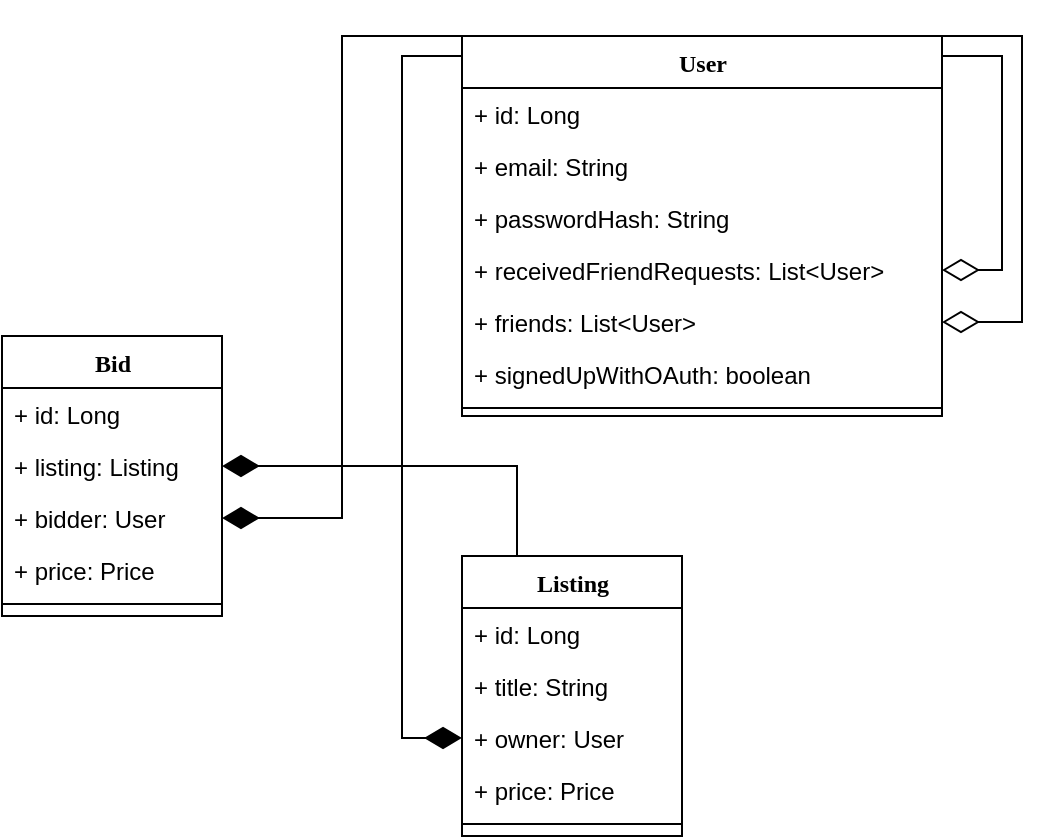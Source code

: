 <mxfile version="26.2.2">
  <diagram name="Page-1" id="9f46799a-70d6-7492-0946-bef42562c5a5">
    <mxGraphModel dx="985" dy="580" grid="1" gridSize="10" guides="1" tooltips="1" connect="1" arrows="1" fold="1" page="1" pageScale="1" pageWidth="1100" pageHeight="850" background="none" math="0" shadow="0">
      <root>
        <mxCell id="0" />
        <mxCell id="1" parent="0" />
        <mxCell id="bclbStlkx4myOngpw27n-44" style="edgeStyle=orthogonalEdgeStyle;rounded=0;orthogonalLoop=1;jettySize=auto;html=1;exitX=0;exitY=0;exitDx=0;exitDy=0;entryX=0;entryY=0.5;entryDx=0;entryDy=0;endArrow=diamondThin;endFill=1;endSize=16;" edge="1" parent="1" source="78961159f06e98e8-17" target="bclbStlkx4myOngpw27n-17">
          <mxGeometry relative="1" as="geometry">
            <Array as="points">
              <mxPoint x="480" y="70" />
              <mxPoint x="450" y="70" />
              <mxPoint x="450" y="411" />
            </Array>
          </mxGeometry>
        </mxCell>
        <mxCell id="bclbStlkx4myOngpw27n-45" style="edgeStyle=orthogonalEdgeStyle;rounded=0;orthogonalLoop=1;jettySize=auto;html=1;exitX=0;exitY=0;exitDx=0;exitDy=0;entryX=1;entryY=0.5;entryDx=0;entryDy=0;endArrow=diamondThin;endFill=1;endSize=16;" edge="1" parent="1" source="78961159f06e98e8-17" target="bclbStlkx4myOngpw27n-9">
          <mxGeometry relative="1" as="geometry">
            <Array as="points">
              <mxPoint x="420" y="60" />
              <mxPoint x="420" y="301" />
            </Array>
          </mxGeometry>
        </mxCell>
        <mxCell id="78961159f06e98e8-17" value="User" style="swimlane;html=1;fontStyle=1;align=center;verticalAlign=top;childLayout=stackLayout;horizontal=1;startSize=26;horizontalStack=0;resizeParent=1;resizeLast=0;collapsible=1;marginBottom=0;swimlaneFillColor=#ffffff;rounded=0;shadow=0;comic=0;labelBackgroundColor=none;strokeWidth=1;fillColor=none;fontFamily=Verdana;fontSize=12" parent="1" vertex="1">
          <mxGeometry x="480" y="60" width="240" height="190" as="geometry" />
        </mxCell>
        <mxCell id="78961159f06e98e8-26" value="+ id: Long" style="text;html=1;strokeColor=none;fillColor=none;align=left;verticalAlign=top;spacingLeft=4;spacingRight=4;whiteSpace=wrap;overflow=hidden;rotatable=0;points=[[0,0.5],[1,0.5]];portConstraint=eastwest;" parent="78961159f06e98e8-17" vertex="1">
          <mxGeometry y="26" width="240" height="26" as="geometry" />
        </mxCell>
        <mxCell id="78961159f06e98e8-24" value="+ email: String" style="text;html=1;strokeColor=none;fillColor=none;align=left;verticalAlign=top;spacingLeft=4;spacingRight=4;whiteSpace=wrap;overflow=hidden;rotatable=0;points=[[0,0.5],[1,0.5]];portConstraint=eastwest;" parent="78961159f06e98e8-17" vertex="1">
          <mxGeometry y="52" width="240" height="26" as="geometry" />
        </mxCell>
        <mxCell id="bclbStlkx4myOngpw27n-2" value="+ passwordHash: String" style="text;strokeColor=none;fillColor=none;align=left;verticalAlign=top;spacingLeft=4;spacingRight=4;overflow=hidden;rotatable=0;points=[[0,0.5],[1,0.5]];portConstraint=eastwest;whiteSpace=wrap;html=1;" vertex="1" parent="78961159f06e98e8-17">
          <mxGeometry y="78" width="240" height="26" as="geometry" />
        </mxCell>
        <mxCell id="bclbStlkx4myOngpw27n-3" value="+ receivedFriendRequests: List&amp;lt;User&amp;gt;" style="text;strokeColor=none;fillColor=none;align=left;verticalAlign=top;spacingLeft=4;spacingRight=4;overflow=hidden;rotatable=0;points=[[0,0.5],[1,0.5]];portConstraint=eastwest;whiteSpace=wrap;html=1;" vertex="1" parent="78961159f06e98e8-17">
          <mxGeometry y="104" width="240" height="26" as="geometry" />
        </mxCell>
        <mxCell id="bclbStlkx4myOngpw27n-4" value="+ friends: List&amp;lt;User&amp;gt;" style="text;strokeColor=none;fillColor=none;align=left;verticalAlign=top;spacingLeft=4;spacingRight=4;overflow=hidden;rotatable=0;points=[[0,0.5],[1,0.5]];portConstraint=eastwest;whiteSpace=wrap;html=1;" vertex="1" parent="78961159f06e98e8-17">
          <mxGeometry y="130" width="240" height="26" as="geometry" />
        </mxCell>
        <mxCell id="bclbStlkx4myOngpw27n-5" value="+ signedUpWithOAuth: boolean" style="text;strokeColor=none;fillColor=none;align=left;verticalAlign=top;spacingLeft=4;spacingRight=4;overflow=hidden;rotatable=0;points=[[0,0.5],[1,0.5]];portConstraint=eastwest;whiteSpace=wrap;html=1;" vertex="1" parent="78961159f06e98e8-17">
          <mxGeometry y="156" width="240" height="26" as="geometry" />
        </mxCell>
        <mxCell id="78961159f06e98e8-19" value="" style="line;html=1;strokeWidth=1;fillColor=none;align=left;verticalAlign=middle;spacingTop=-1;spacingLeft=3;spacingRight=3;rotatable=0;labelPosition=right;points=[];portConstraint=eastwest;" parent="78961159f06e98e8-17" vertex="1">
          <mxGeometry y="182" width="240" height="8" as="geometry" />
        </mxCell>
        <mxCell id="bclbStlkx4myOngpw27n-39" style="edgeStyle=orthogonalEdgeStyle;rounded=0;orthogonalLoop=1;jettySize=auto;html=1;exitX=1;exitY=0;exitDx=0;exitDy=0;entryX=1;entryY=0.5;entryDx=0;entryDy=0;endArrow=diamondThin;endFill=0;endSize=16;" edge="1" parent="78961159f06e98e8-17" source="78961159f06e98e8-17" target="bclbStlkx4myOngpw27n-3">
          <mxGeometry relative="1" as="geometry">
            <Array as="points">
              <mxPoint x="240" y="10" />
              <mxPoint x="270" y="10" />
              <mxPoint x="270" y="117" />
            </Array>
          </mxGeometry>
        </mxCell>
        <mxCell id="bclbStlkx4myOngpw27n-40" style="edgeStyle=orthogonalEdgeStyle;rounded=0;orthogonalLoop=1;jettySize=auto;html=1;exitX=1;exitY=0;exitDx=0;exitDy=0;entryX=1;entryY=0.5;entryDx=0;entryDy=0;endArrow=diamondThin;endFill=0;endSize=16;" edge="1" parent="78961159f06e98e8-17" source="78961159f06e98e8-17" target="bclbStlkx4myOngpw27n-4">
          <mxGeometry relative="1" as="geometry">
            <Array as="points">
              <mxPoint x="280" />
              <mxPoint x="280" y="143" />
            </Array>
          </mxGeometry>
        </mxCell>
        <mxCell id="bclbStlkx4myOngpw27n-6" value="Bid" style="swimlane;html=1;fontStyle=1;align=center;verticalAlign=top;childLayout=stackLayout;horizontal=1;startSize=26;horizontalStack=0;resizeParent=1;resizeLast=0;collapsible=1;marginBottom=0;swimlaneFillColor=#ffffff;rounded=0;shadow=0;comic=0;labelBackgroundColor=none;strokeWidth=1;fillColor=none;fontFamily=Verdana;fontSize=12" vertex="1" parent="1">
          <mxGeometry x="250" y="210" width="110" height="140" as="geometry" />
        </mxCell>
        <mxCell id="bclbStlkx4myOngpw27n-7" value="+ id: Long" style="text;html=1;strokeColor=none;fillColor=none;align=left;verticalAlign=top;spacingLeft=4;spacingRight=4;whiteSpace=wrap;overflow=hidden;rotatable=0;points=[[0,0.5],[1,0.5]];portConstraint=eastwest;" vertex="1" parent="bclbStlkx4myOngpw27n-6">
          <mxGeometry y="26" width="110" height="26" as="geometry" />
        </mxCell>
        <mxCell id="bclbStlkx4myOngpw27n-8" value="+ listing: Listing" style="text;html=1;strokeColor=none;fillColor=none;align=left;verticalAlign=top;spacingLeft=4;spacingRight=4;whiteSpace=wrap;overflow=hidden;rotatable=0;points=[[0,0.5],[1,0.5]];portConstraint=eastwest;" vertex="1" parent="bclbStlkx4myOngpw27n-6">
          <mxGeometry y="52" width="110" height="26" as="geometry" />
        </mxCell>
        <mxCell id="bclbStlkx4myOngpw27n-9" value="+ bidder: User" style="text;strokeColor=none;fillColor=none;align=left;verticalAlign=top;spacingLeft=4;spacingRight=4;overflow=hidden;rotatable=0;points=[[0,0.5],[1,0.5]];portConstraint=eastwest;whiteSpace=wrap;html=1;" vertex="1" parent="bclbStlkx4myOngpw27n-6">
          <mxGeometry y="78" width="110" height="26" as="geometry" />
        </mxCell>
        <mxCell id="bclbStlkx4myOngpw27n-10" value="+ price: Price" style="text;strokeColor=none;fillColor=none;align=left;verticalAlign=top;spacingLeft=4;spacingRight=4;overflow=hidden;rotatable=0;points=[[0,0.5],[1,0.5]];portConstraint=eastwest;whiteSpace=wrap;html=1;" vertex="1" parent="bclbStlkx4myOngpw27n-6">
          <mxGeometry y="104" width="110" height="26" as="geometry" />
        </mxCell>
        <mxCell id="bclbStlkx4myOngpw27n-13" value="" style="line;html=1;strokeWidth=1;fillColor=none;align=left;verticalAlign=middle;spacingTop=-1;spacingLeft=3;spacingRight=3;rotatable=0;labelPosition=right;points=[];portConstraint=eastwest;" vertex="1" parent="bclbStlkx4myOngpw27n-6">
          <mxGeometry y="130" width="110" height="8" as="geometry" />
        </mxCell>
        <mxCell id="bclbStlkx4myOngpw27n-43" style="edgeStyle=orthogonalEdgeStyle;rounded=0;orthogonalLoop=1;jettySize=auto;html=1;exitX=0.25;exitY=0;exitDx=0;exitDy=0;entryX=1;entryY=0.5;entryDx=0;entryDy=0;endArrow=diamondThin;endFill=1;endSize=16;" edge="1" parent="1" source="bclbStlkx4myOngpw27n-14" target="bclbStlkx4myOngpw27n-8">
          <mxGeometry relative="1" as="geometry" />
        </mxCell>
        <mxCell id="bclbStlkx4myOngpw27n-14" value="Listing" style="swimlane;html=1;fontStyle=1;align=center;verticalAlign=top;childLayout=stackLayout;horizontal=1;startSize=26;horizontalStack=0;resizeParent=1;resizeLast=0;collapsible=1;marginBottom=0;swimlaneFillColor=#ffffff;rounded=0;shadow=0;comic=0;labelBackgroundColor=none;strokeWidth=1;fillColor=none;fontFamily=Verdana;fontSize=12" vertex="1" parent="1">
          <mxGeometry x="480" y="320" width="110" height="140" as="geometry" />
        </mxCell>
        <mxCell id="bclbStlkx4myOngpw27n-15" value="+ id: Long" style="text;html=1;strokeColor=none;fillColor=none;align=left;verticalAlign=top;spacingLeft=4;spacingRight=4;whiteSpace=wrap;overflow=hidden;rotatable=0;points=[[0,0.5],[1,0.5]];portConstraint=eastwest;" vertex="1" parent="bclbStlkx4myOngpw27n-14">
          <mxGeometry y="26" width="110" height="26" as="geometry" />
        </mxCell>
        <mxCell id="bclbStlkx4myOngpw27n-16" value="+ title: String" style="text;html=1;strokeColor=none;fillColor=none;align=left;verticalAlign=top;spacingLeft=4;spacingRight=4;whiteSpace=wrap;overflow=hidden;rotatable=0;points=[[0,0.5],[1,0.5]];portConstraint=eastwest;" vertex="1" parent="bclbStlkx4myOngpw27n-14">
          <mxGeometry y="52" width="110" height="26" as="geometry" />
        </mxCell>
        <mxCell id="bclbStlkx4myOngpw27n-17" value="+ owner: User" style="text;strokeColor=none;fillColor=none;align=left;verticalAlign=top;spacingLeft=4;spacingRight=4;overflow=hidden;rotatable=0;points=[[0,0.5],[1,0.5]];portConstraint=eastwest;whiteSpace=wrap;html=1;" vertex="1" parent="bclbStlkx4myOngpw27n-14">
          <mxGeometry y="78" width="110" height="26" as="geometry" />
        </mxCell>
        <mxCell id="bclbStlkx4myOngpw27n-18" value="+ price: Price" style="text;strokeColor=none;fillColor=none;align=left;verticalAlign=top;spacingLeft=4;spacingRight=4;overflow=hidden;rotatable=0;points=[[0,0.5],[1,0.5]];portConstraint=eastwest;whiteSpace=wrap;html=1;" vertex="1" parent="bclbStlkx4myOngpw27n-14">
          <mxGeometry y="104" width="110" height="26" as="geometry" />
        </mxCell>
        <mxCell id="bclbStlkx4myOngpw27n-19" value="" style="line;html=1;strokeWidth=1;fillColor=none;align=left;verticalAlign=middle;spacingTop=-1;spacingLeft=3;spacingRight=3;rotatable=0;labelPosition=right;points=[];portConstraint=eastwest;" vertex="1" parent="bclbStlkx4myOngpw27n-14">
          <mxGeometry y="130" width="110" height="8" as="geometry" />
        </mxCell>
      </root>
    </mxGraphModel>
  </diagram>
</mxfile>
